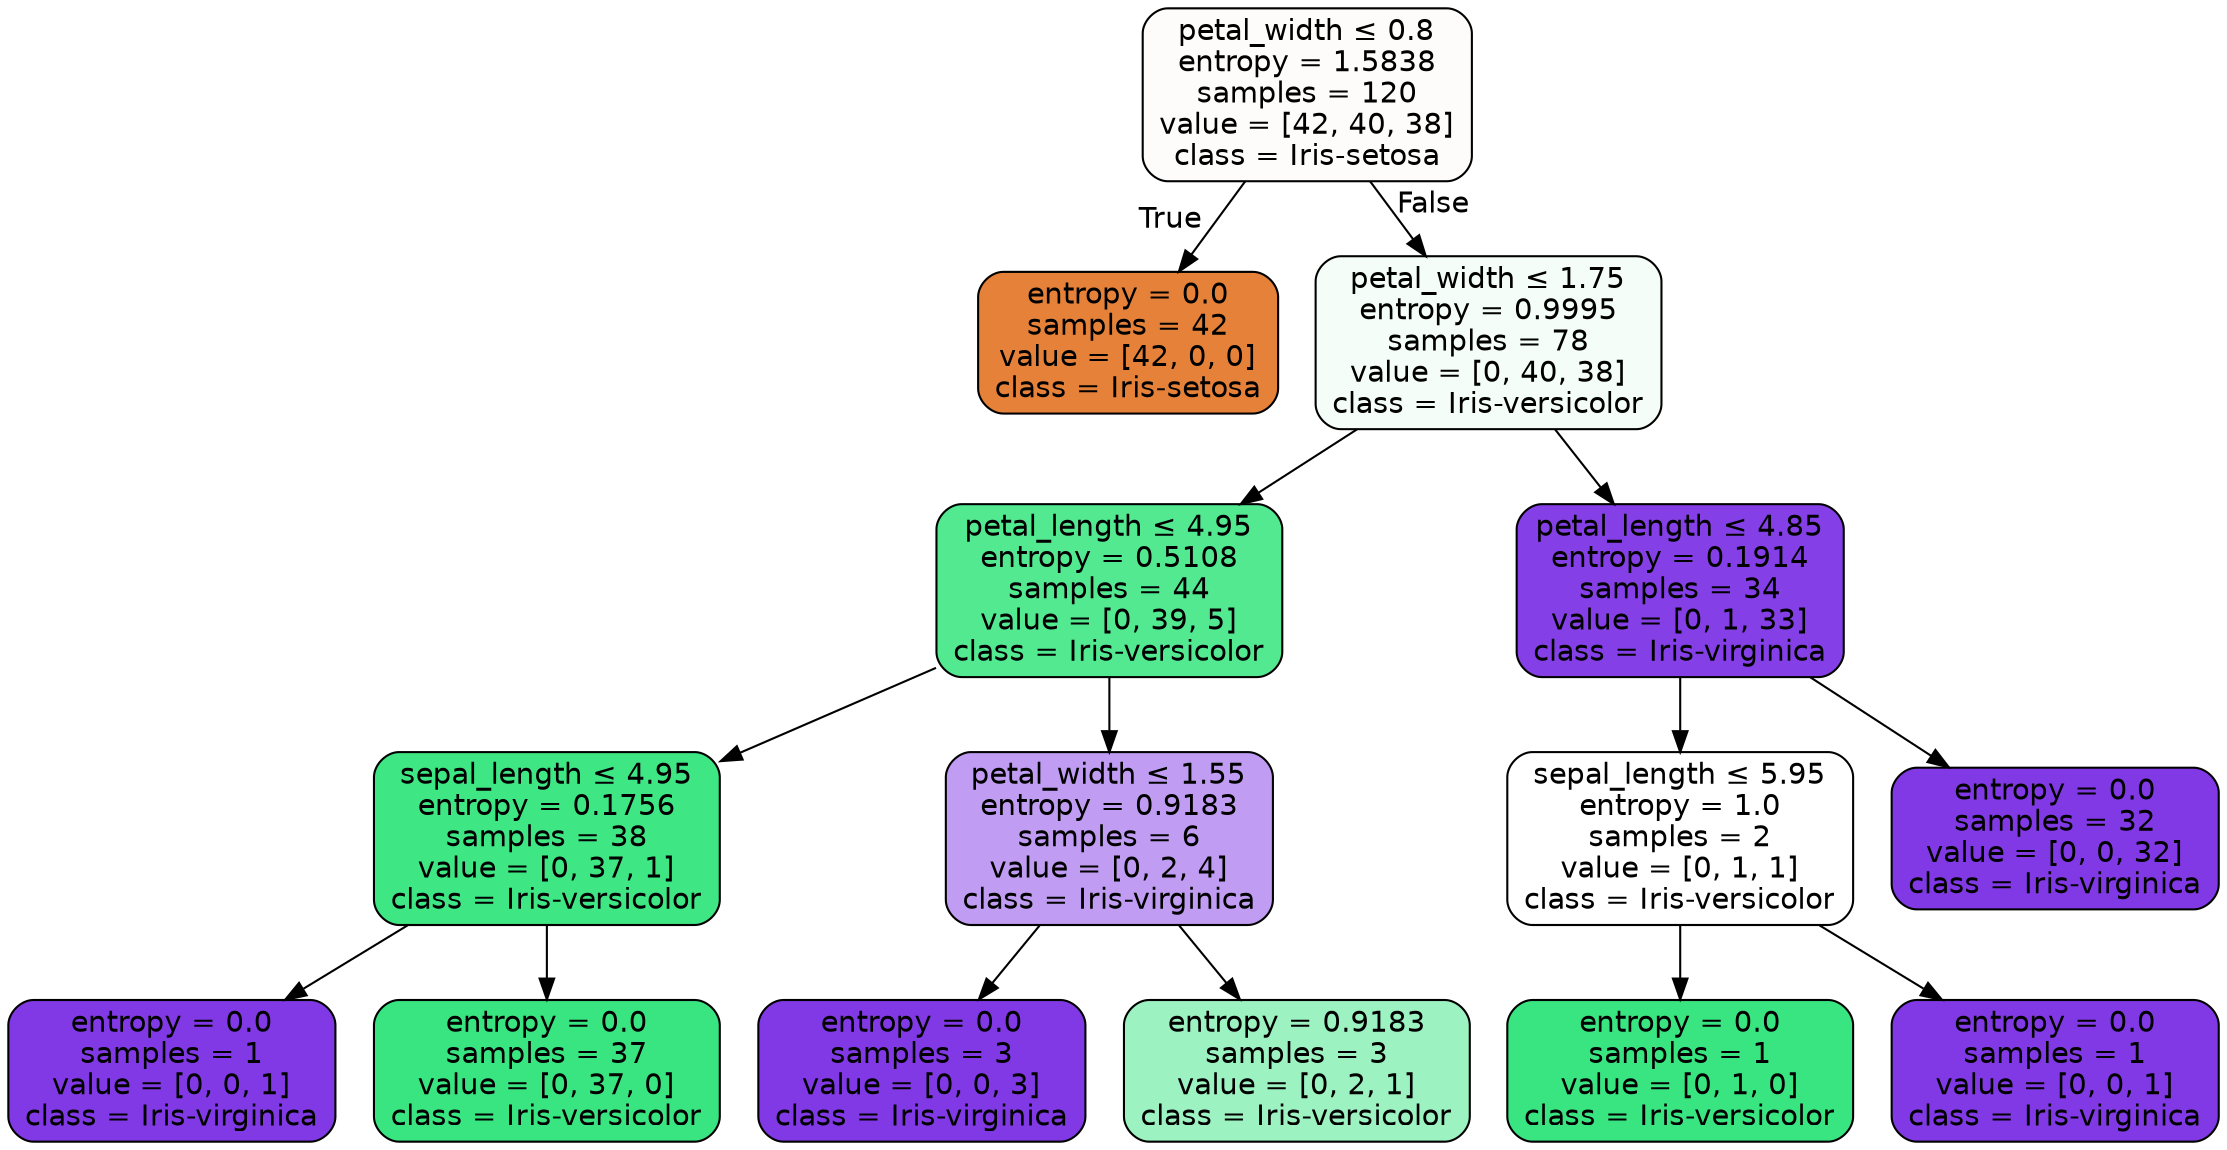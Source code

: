 digraph Tree {
node [shape=box, style="filled, rounded", color="black", fontname=helvetica] ;
edge [fontname=helvetica] ;
0 [label=<petal_width &le; 0.8<br/>entropy = 1.5838<br/>samples = 120<br/>value = [42, 40, 38]<br/>class = Iris-setosa>, fillcolor="#e5813906"] ;
1 [label=<entropy = 0.0<br/>samples = 42<br/>value = [42, 0, 0]<br/>class = Iris-setosa>, fillcolor="#e58139ff"] ;
0 -> 1 [labeldistance=2.5, labelangle=45, headlabel="True"] ;
2 [label=<petal_width &le; 1.75<br/>entropy = 0.9995<br/>samples = 78<br/>value = [0, 40, 38]<br/>class = Iris-versicolor>, fillcolor="#39e5810d"] ;
0 -> 2 [labeldistance=2.5, labelangle=-45, headlabel="False"] ;
3 [label=<petal_length &le; 4.95<br/>entropy = 0.5108<br/>samples = 44<br/>value = [0, 39, 5]<br/>class = Iris-versicolor>, fillcolor="#39e581de"] ;
2 -> 3 ;
4 [label=<sepal_length &le; 4.95<br/>entropy = 0.1756<br/>samples = 38<br/>value = [0, 37, 1]<br/>class = Iris-versicolor>, fillcolor="#39e581f8"] ;
3 -> 4 ;
5 [label=<entropy = 0.0<br/>samples = 1<br/>value = [0, 0, 1]<br/>class = Iris-virginica>, fillcolor="#8139e5ff"] ;
4 -> 5 ;
6 [label=<entropy = 0.0<br/>samples = 37<br/>value = [0, 37, 0]<br/>class = Iris-versicolor>, fillcolor="#39e581ff"] ;
4 -> 6 ;
7 [label=<petal_width &le; 1.55<br/>entropy = 0.9183<br/>samples = 6<br/>value = [0, 2, 4]<br/>class = Iris-virginica>, fillcolor="#8139e57f"] ;
3 -> 7 ;
8 [label=<entropy = 0.0<br/>samples = 3<br/>value = [0, 0, 3]<br/>class = Iris-virginica>, fillcolor="#8139e5ff"] ;
7 -> 8 ;
9 [label=<entropy = 0.9183<br/>samples = 3<br/>value = [0, 2, 1]<br/>class = Iris-versicolor>, fillcolor="#39e5817f"] ;
7 -> 9 ;
10 [label=<petal_length &le; 4.85<br/>entropy = 0.1914<br/>samples = 34<br/>value = [0, 1, 33]<br/>class = Iris-virginica>, fillcolor="#8139e5f7"] ;
2 -> 10 ;
11 [label=<sepal_length &le; 5.95<br/>entropy = 1.0<br/>samples = 2<br/>value = [0, 1, 1]<br/>class = Iris-versicolor>, fillcolor="#39e58100"] ;
10 -> 11 ;
12 [label=<entropy = 0.0<br/>samples = 1<br/>value = [0, 1, 0]<br/>class = Iris-versicolor>, fillcolor="#39e581ff"] ;
11 -> 12 ;
13 [label=<entropy = 0.0<br/>samples = 1<br/>value = [0, 0, 1]<br/>class = Iris-virginica>, fillcolor="#8139e5ff"] ;
11 -> 13 ;
14 [label=<entropy = 0.0<br/>samples = 32<br/>value = [0, 0, 32]<br/>class = Iris-virginica>, fillcolor="#8139e5ff"] ;
10 -> 14 ;
}
